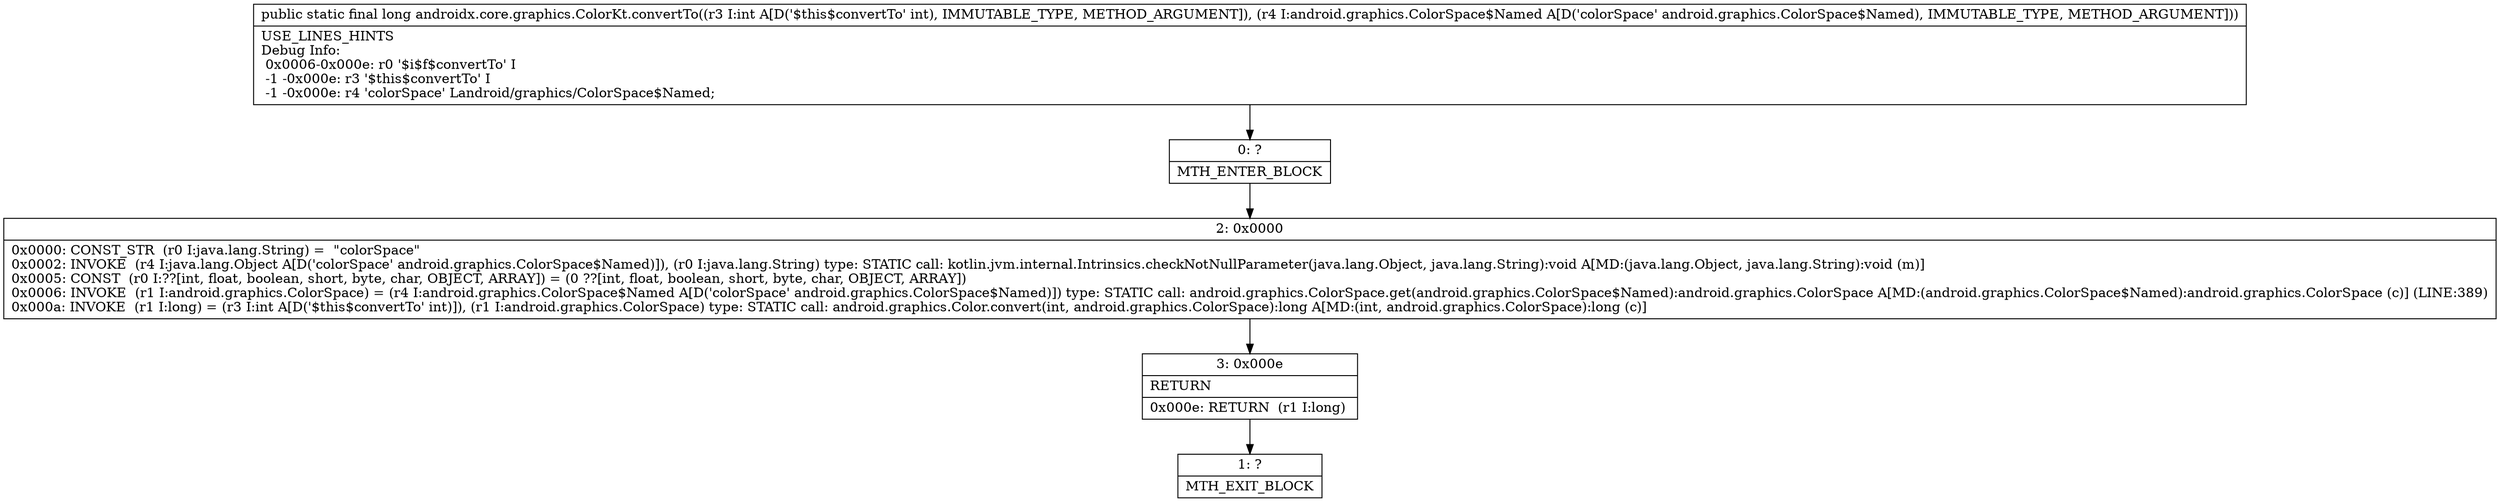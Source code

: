 digraph "CFG forandroidx.core.graphics.ColorKt.convertTo(ILandroid\/graphics\/ColorSpace$Named;)J" {
Node_0 [shape=record,label="{0\:\ ?|MTH_ENTER_BLOCK\l}"];
Node_2 [shape=record,label="{2\:\ 0x0000|0x0000: CONST_STR  (r0 I:java.lang.String) =  \"colorSpace\" \l0x0002: INVOKE  (r4 I:java.lang.Object A[D('colorSpace' android.graphics.ColorSpace$Named)]), (r0 I:java.lang.String) type: STATIC call: kotlin.jvm.internal.Intrinsics.checkNotNullParameter(java.lang.Object, java.lang.String):void A[MD:(java.lang.Object, java.lang.String):void (m)]\l0x0005: CONST  (r0 I:??[int, float, boolean, short, byte, char, OBJECT, ARRAY]) = (0 ??[int, float, boolean, short, byte, char, OBJECT, ARRAY]) \l0x0006: INVOKE  (r1 I:android.graphics.ColorSpace) = (r4 I:android.graphics.ColorSpace$Named A[D('colorSpace' android.graphics.ColorSpace$Named)]) type: STATIC call: android.graphics.ColorSpace.get(android.graphics.ColorSpace$Named):android.graphics.ColorSpace A[MD:(android.graphics.ColorSpace$Named):android.graphics.ColorSpace (c)] (LINE:389)\l0x000a: INVOKE  (r1 I:long) = (r3 I:int A[D('$this$convertTo' int)]), (r1 I:android.graphics.ColorSpace) type: STATIC call: android.graphics.Color.convert(int, android.graphics.ColorSpace):long A[MD:(int, android.graphics.ColorSpace):long (c)]\l}"];
Node_3 [shape=record,label="{3\:\ 0x000e|RETURN\l|0x000e: RETURN  (r1 I:long) \l}"];
Node_1 [shape=record,label="{1\:\ ?|MTH_EXIT_BLOCK\l}"];
MethodNode[shape=record,label="{public static final long androidx.core.graphics.ColorKt.convertTo((r3 I:int A[D('$this$convertTo' int), IMMUTABLE_TYPE, METHOD_ARGUMENT]), (r4 I:android.graphics.ColorSpace$Named A[D('colorSpace' android.graphics.ColorSpace$Named), IMMUTABLE_TYPE, METHOD_ARGUMENT]))  | USE_LINES_HINTS\lDebug Info:\l  0x0006\-0x000e: r0 '$i$f$convertTo' I\l  \-1 \-0x000e: r3 '$this$convertTo' I\l  \-1 \-0x000e: r4 'colorSpace' Landroid\/graphics\/ColorSpace$Named;\l}"];
MethodNode -> Node_0;Node_0 -> Node_2;
Node_2 -> Node_3;
Node_3 -> Node_1;
}

